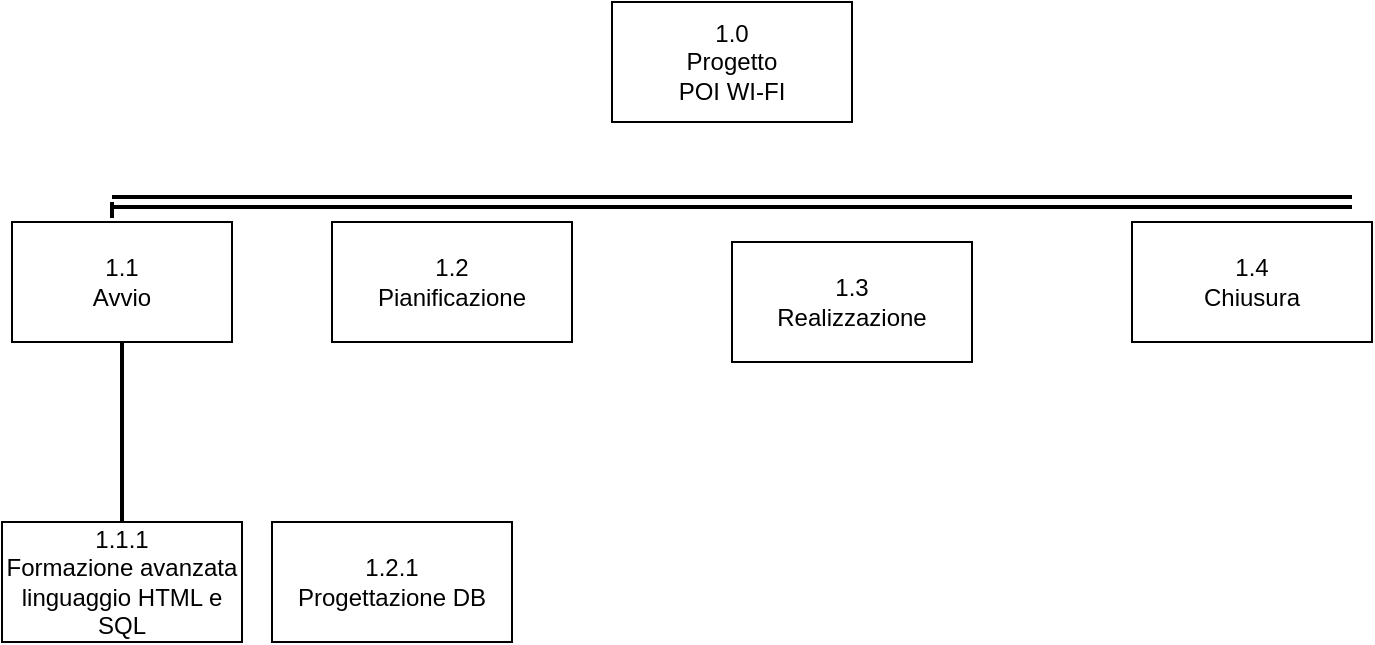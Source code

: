 <mxfile version="14.4.9"><diagram id="oFyTwcKgqtleeCd8NZwS" name="Page-1"><mxGraphModel dx="785" dy="509" grid="1" gridSize="10" guides="1" tooltips="1" connect="1" arrows="1" fold="1" page="1" pageScale="1" pageWidth="827" pageHeight="1169" math="0" shadow="0"><root><mxCell id="0"/><mxCell id="1" parent="0"/><mxCell id="GQdvYW2rImNL3O8x7sms-1" value="&lt;div&gt;1.0&lt;/div&gt;&lt;div&gt;Progetto&lt;/div&gt;&lt;div&gt;POI WI-FI&lt;br&gt;&lt;/div&gt;" style="rounded=0;whiteSpace=wrap;html=1;" vertex="1" parent="1"><mxGeometry x="330" y="100" width="120" height="60" as="geometry"/></mxCell><mxCell id="GQdvYW2rImNL3O8x7sms-2" value="&lt;div&gt;1.1&lt;br&gt;&lt;/div&gt;&lt;div&gt;Avvio&lt;/div&gt;" style="rounded=0;whiteSpace=wrap;html=1;" vertex="1" parent="1"><mxGeometry x="30" y="210" width="110" height="60" as="geometry"/></mxCell><mxCell id="GQdvYW2rImNL3O8x7sms-3" value="1.2&lt;br&gt;&lt;div&gt;Pianificazione&lt;/div&gt;" style="whiteSpace=wrap;html=1;" vertex="1" parent="1"><mxGeometry x="190" y="210" width="120" height="60" as="geometry"/></mxCell><mxCell id="GQdvYW2rImNL3O8x7sms-4" value="1.3&lt;br&gt;&lt;div&gt;Realizzazione&lt;/div&gt;" style="whiteSpace=wrap;html=1;" vertex="1" parent="1"><mxGeometry x="390" y="220" width="120" height="60" as="geometry"/></mxCell><mxCell id="GQdvYW2rImNL3O8x7sms-6" value="&lt;div&gt;1.4&lt;/div&gt;&lt;div&gt;Chiusura&lt;br&gt;&lt;/div&gt;" style="rounded=0;whiteSpace=wrap;html=1;" vertex="1" parent="1"><mxGeometry x="590" y="210" width="120" height="60" as="geometry"/></mxCell><mxCell id="GQdvYW2rImNL3O8x7sms-11" value="" style="shape=link;html=1;fillColor=#76608a;strokeWidth=2;" edge="1" parent="1"><mxGeometry width="100" relative="1" as="geometry"><mxPoint x="80" y="200" as="sourcePoint"/><mxPoint x="700" y="200" as="targetPoint"/></mxGeometry></mxCell><mxCell id="GQdvYW2rImNL3O8x7sms-14" value="" style="endArrow=none;html=1;strokeColor=#000000;strokeWidth=2;" edge="1" parent="1"><mxGeometry width="50" height="50" relative="1" as="geometry"><mxPoint x="80" y="208" as="sourcePoint"/><mxPoint x="80" y="200" as="targetPoint"/></mxGeometry></mxCell><mxCell id="GQdvYW2rImNL3O8x7sms-16" value="&lt;div&gt;1.1.1&lt;/div&gt;&lt;div&gt;Formazione avanzata linguaggio HTML e SQL&lt;br&gt;&lt;/div&gt;" style="rounded=0;whiteSpace=wrap;html=1;" vertex="1" parent="1"><mxGeometry x="25" y="360" width="120" height="60" as="geometry"/></mxCell><mxCell id="GQdvYW2rImNL3O8x7sms-18" value="" style="endArrow=none;html=1;strokeColor=#000000;strokeWidth=2;entryX=0.5;entryY=1;entryDx=0;entryDy=0;exitX=0.5;exitY=0;exitDx=0;exitDy=0;" edge="1" parent="1" source="GQdvYW2rImNL3O8x7sms-16" target="GQdvYW2rImNL3O8x7sms-2"><mxGeometry width="50" height="50" relative="1" as="geometry"><mxPoint x="340" y="440" as="sourcePoint"/><mxPoint x="390" y="390" as="targetPoint"/></mxGeometry></mxCell><mxCell id="GQdvYW2rImNL3O8x7sms-19" value="&lt;div&gt;1.2.1&lt;/div&gt;&lt;div&gt;Progettazione DB&lt;/div&gt;" style="rounded=0;whiteSpace=wrap;html=1;" vertex="1" parent="1"><mxGeometry x="160" y="360" width="120" height="60" as="geometry"/></mxCell></root></mxGraphModel></diagram></mxfile>